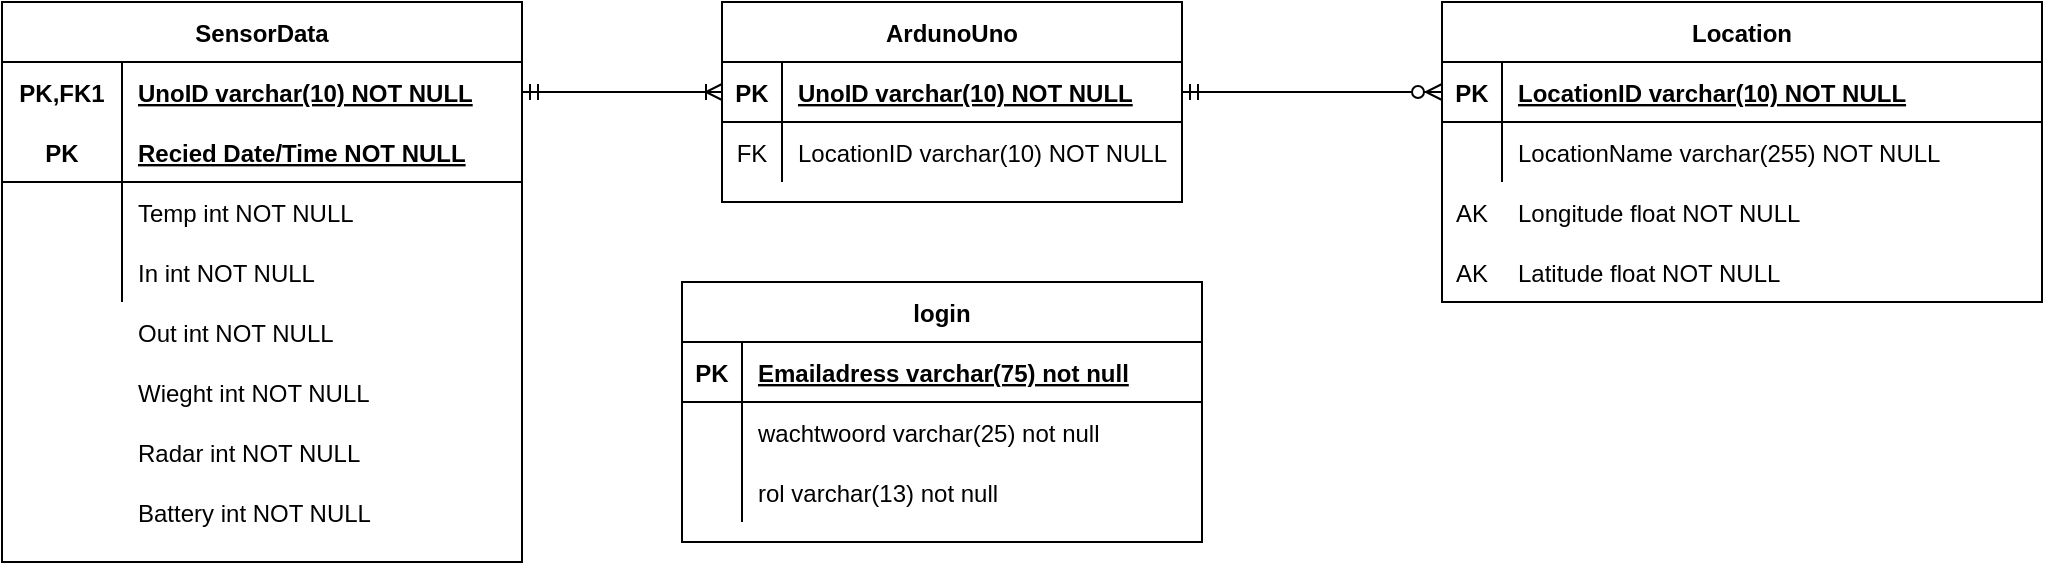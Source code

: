 <mxfile version="13.9.9" type="device"><diagram id="R2lEEEUBdFMjLlhIrx00" name="Page-1"><mxGraphModel dx="1086" dy="846" grid="1" gridSize="10" guides="1" tooltips="1" connect="1" arrows="1" fold="1" page="1" pageScale="1" pageWidth="850" pageHeight="1100" math="0" shadow="0" extFonts="Permanent Marker^https://fonts.googleapis.com/css?family=Permanent+Marker"><root><mxCell id="0"/><mxCell id="1" parent="0"/><mxCell id="QNJICIcsSZlCuw2i46Gy-40" value="Location" style="shape=table;startSize=30;container=1;collapsible=1;childLayout=tableLayout;fixedRows=1;rowLines=0;fontStyle=1;align=center;resizeLast=1;" parent="1" vertex="1"><mxGeometry x="850" y="300" width="300" height="150" as="geometry"/></mxCell><mxCell id="QNJICIcsSZlCuw2i46Gy-41" value="" style="shape=partialRectangle;collapsible=0;dropTarget=0;pointerEvents=0;fillColor=none;top=0;left=0;bottom=1;right=0;points=[[0,0.5],[1,0.5]];portConstraint=eastwest;" parent="QNJICIcsSZlCuw2i46Gy-40" vertex="1"><mxGeometry y="30" width="300" height="30" as="geometry"/></mxCell><mxCell id="QNJICIcsSZlCuw2i46Gy-42" value="PK" style="shape=partialRectangle;connectable=0;fillColor=none;top=0;left=0;bottom=0;right=0;fontStyle=1;overflow=hidden;" parent="QNJICIcsSZlCuw2i46Gy-41" vertex="1"><mxGeometry width="30" height="30" as="geometry"/></mxCell><mxCell id="QNJICIcsSZlCuw2i46Gy-43" value="LocationID varchar(10) NOT NULL" style="shape=partialRectangle;connectable=0;fillColor=none;top=0;left=0;bottom=0;right=0;align=left;spacingLeft=6;fontStyle=5;overflow=hidden;" parent="QNJICIcsSZlCuw2i46Gy-41" vertex="1"><mxGeometry x="30" width="270" height="30" as="geometry"/></mxCell><mxCell id="QNJICIcsSZlCuw2i46Gy-44" value="" style="shape=partialRectangle;collapsible=0;dropTarget=0;pointerEvents=0;fillColor=none;top=0;left=0;bottom=0;right=0;points=[[0,0.5],[1,0.5]];portConstraint=eastwest;" parent="QNJICIcsSZlCuw2i46Gy-40" vertex="1"><mxGeometry y="60" width="300" height="30" as="geometry"/></mxCell><mxCell id="QNJICIcsSZlCuw2i46Gy-45" value="" style="shape=partialRectangle;connectable=0;fillColor=none;top=0;left=0;bottom=0;right=0;editable=1;overflow=hidden;" parent="QNJICIcsSZlCuw2i46Gy-44" vertex="1"><mxGeometry width="30" height="30" as="geometry"/></mxCell><mxCell id="QNJICIcsSZlCuw2i46Gy-46" value="LocationName varchar(255) NOT NULL" style="shape=partialRectangle;connectable=0;fillColor=none;top=0;left=0;bottom=0;right=0;align=left;spacingLeft=6;overflow=hidden;" parent="QNJICIcsSZlCuw2i46Gy-44" vertex="1"><mxGeometry x="30" width="270" height="30" as="geometry"/></mxCell><mxCell id="QNJICIcsSZlCuw2i46Gy-69" value="" style="shape=partialRectangle;collapsible=0;dropTarget=0;pointerEvents=0;fillColor=none;top=0;left=0;bottom=0;right=0;points=[[0,0.5],[1,0.5]];portConstraint=eastwest;" parent="1" vertex="1"><mxGeometry x="850" y="390" width="300" height="30" as="geometry"/></mxCell><mxCell id="QNJICIcsSZlCuw2i46Gy-70" value="AK" style="shape=partialRectangle;connectable=0;fillColor=none;top=0;left=0;bottom=0;right=0;editable=1;overflow=hidden;" parent="QNJICIcsSZlCuw2i46Gy-69" vertex="1"><mxGeometry width="30" height="30" as="geometry"/></mxCell><mxCell id="QNJICIcsSZlCuw2i46Gy-71" value="Longitude float NOT NULL" style="shape=partialRectangle;connectable=0;fillColor=none;top=0;left=0;bottom=0;right=0;align=left;spacingLeft=6;overflow=hidden;" parent="QNJICIcsSZlCuw2i46Gy-69" vertex="1"><mxGeometry x="30" width="270" height="30" as="geometry"/></mxCell><mxCell id="QNJICIcsSZlCuw2i46Gy-72" value="" style="shape=partialRectangle;collapsible=0;dropTarget=0;pointerEvents=0;fillColor=none;top=0;left=0;bottom=0;right=0;points=[[0,0.5],[1,0.5]];portConstraint=eastwest;" parent="1" vertex="1"><mxGeometry x="850" y="420" width="300" height="30" as="geometry"/></mxCell><mxCell id="QNJICIcsSZlCuw2i46Gy-73" value="AK" style="shape=partialRectangle;connectable=0;fillColor=none;top=0;left=0;bottom=0;right=0;editable=1;overflow=hidden;" parent="QNJICIcsSZlCuw2i46Gy-72" vertex="1"><mxGeometry width="30" height="30" as="geometry"/></mxCell><mxCell id="QNJICIcsSZlCuw2i46Gy-74" value="Latitude float NOT NULL" style="shape=partialRectangle;connectable=0;fillColor=none;top=0;left=0;bottom=0;right=0;align=left;spacingLeft=6;overflow=hidden;" parent="QNJICIcsSZlCuw2i46Gy-72" vertex="1"><mxGeometry x="30" width="270" height="30" as="geometry"/></mxCell><mxCell id="QNJICIcsSZlCuw2i46Gy-88" value="" style="edgeStyle=entityRelationEdgeStyle;fontSize=12;html=1;endArrow=ERzeroToMany;startArrow=ERmandOne;exitX=1;exitY=0.5;exitDx=0;exitDy=0;entryX=0;entryY=0.5;entryDx=0;entryDy=0;" parent="1" source="HGJVBvUmYrypK-KUxvil-6" target="QNJICIcsSZlCuw2i46Gy-41" edge="1"><mxGeometry width="100" height="100" relative="1" as="geometry"><mxPoint x="470" y="690" as="sourcePoint"/><mxPoint x="570" y="590" as="targetPoint"/></mxGeometry></mxCell><mxCell id="HGJVBvUmYrypK-KUxvil-5" value="ArdunoUno" style="shape=table;startSize=30;container=1;collapsible=1;childLayout=tableLayout;fixedRows=1;rowLines=0;fontStyle=1;align=center;resizeLast=1;" parent="1" vertex="1"><mxGeometry x="490" y="300" width="230" height="100" as="geometry"/></mxCell><mxCell id="HGJVBvUmYrypK-KUxvil-6" value="" style="shape=partialRectangle;collapsible=0;dropTarget=0;pointerEvents=0;fillColor=none;top=0;left=0;bottom=1;right=0;points=[[0,0.5],[1,0.5]];portConstraint=eastwest;" parent="HGJVBvUmYrypK-KUxvil-5" vertex="1"><mxGeometry y="30" width="230" height="30" as="geometry"/></mxCell><mxCell id="HGJVBvUmYrypK-KUxvil-7" value="PK" style="shape=partialRectangle;connectable=0;fillColor=none;top=0;left=0;bottom=0;right=0;fontStyle=1;overflow=hidden;" parent="HGJVBvUmYrypK-KUxvil-6" vertex="1"><mxGeometry width="30" height="30" as="geometry"/></mxCell><mxCell id="HGJVBvUmYrypK-KUxvil-8" value="UnoID varchar(10) NOT NULL" style="shape=partialRectangle;connectable=0;fillColor=none;top=0;left=0;bottom=0;right=0;align=left;spacingLeft=6;fontStyle=5;overflow=hidden;" parent="HGJVBvUmYrypK-KUxvil-6" vertex="1"><mxGeometry x="30" width="200" height="30" as="geometry"/></mxCell><mxCell id="HGJVBvUmYrypK-KUxvil-9" value="" style="shape=partialRectangle;collapsible=0;dropTarget=0;pointerEvents=0;fillColor=none;top=0;left=0;bottom=0;right=0;points=[[0,0.5],[1,0.5]];portConstraint=eastwest;" parent="HGJVBvUmYrypK-KUxvil-5" vertex="1"><mxGeometry y="60" width="230" height="30" as="geometry"/></mxCell><mxCell id="HGJVBvUmYrypK-KUxvil-10" value="FK" style="shape=partialRectangle;connectable=0;fillColor=none;top=0;left=0;bottom=0;right=0;editable=1;overflow=hidden;" parent="HGJVBvUmYrypK-KUxvil-9" vertex="1"><mxGeometry width="30" height="30" as="geometry"/></mxCell><mxCell id="HGJVBvUmYrypK-KUxvil-11" value="LocationID varchar(10) NOT NULL" style="shape=partialRectangle;connectable=0;fillColor=none;top=0;left=0;bottom=0;right=0;align=left;spacingLeft=6;overflow=hidden;" parent="HGJVBvUmYrypK-KUxvil-9" vertex="1"><mxGeometry x="30" width="200" height="30" as="geometry"/></mxCell><mxCell id="HGJVBvUmYrypK-KUxvil-18" value="" style="edgeStyle=entityRelationEdgeStyle;fontSize=12;html=1;endArrow=ERoneToMany;startArrow=ERmandOne;entryX=0;entryY=0.5;entryDx=0;entryDy=0;exitX=1;exitY=0.5;exitDx=0;exitDy=0;" parent="1" target="HGJVBvUmYrypK-KUxvil-6" edge="1"><mxGeometry width="100" height="100" relative="1" as="geometry"><mxPoint x="390" y="345" as="sourcePoint"/><mxPoint x="440" y="500" as="targetPoint"/></mxGeometry></mxCell><mxCell id="vSjhTmeqdkfMJybBVwLT-1" value="SensorData" style="shape=table;startSize=30;container=1;collapsible=1;childLayout=tableLayout;fixedRows=1;rowLines=0;fontStyle=1;align=center;resizeLast=1;" parent="1" vertex="1"><mxGeometry x="130" y="300" width="260" height="280" as="geometry"/></mxCell><mxCell id="vSjhTmeqdkfMJybBVwLT-2" value="" style="shape=partialRectangle;collapsible=0;dropTarget=0;pointerEvents=0;fillColor=none;top=0;left=0;bottom=0;right=0;points=[[0,0.5],[1,0.5]];portConstraint=eastwest;" parent="vSjhTmeqdkfMJybBVwLT-1" vertex="1"><mxGeometry y="30" width="260" height="30" as="geometry"/></mxCell><mxCell id="vSjhTmeqdkfMJybBVwLT-3" value="PK,FK1" style="shape=partialRectangle;connectable=0;fillColor=none;top=0;left=0;bottom=0;right=0;fontStyle=1;overflow=hidden;" parent="vSjhTmeqdkfMJybBVwLT-2" vertex="1"><mxGeometry width="60" height="30" as="geometry"/></mxCell><mxCell id="vSjhTmeqdkfMJybBVwLT-4" value="UnoID varchar(10) NOT NULL" style="shape=partialRectangle;connectable=0;fillColor=none;top=0;left=0;bottom=0;right=0;align=left;spacingLeft=6;fontStyle=5;overflow=hidden;" parent="vSjhTmeqdkfMJybBVwLT-2" vertex="1"><mxGeometry x="60" width="200" height="30" as="geometry"/></mxCell><mxCell id="vSjhTmeqdkfMJybBVwLT-5" value="" style="shape=partialRectangle;collapsible=0;dropTarget=0;pointerEvents=0;fillColor=none;top=0;left=0;bottom=1;right=0;points=[[0,0.5],[1,0.5]];portConstraint=eastwest;" parent="vSjhTmeqdkfMJybBVwLT-1" vertex="1"><mxGeometry y="60" width="260" height="30" as="geometry"/></mxCell><mxCell id="vSjhTmeqdkfMJybBVwLT-6" value="PK" style="shape=partialRectangle;connectable=0;fillColor=none;top=0;left=0;bottom=0;right=0;fontStyle=1;overflow=hidden;" parent="vSjhTmeqdkfMJybBVwLT-5" vertex="1"><mxGeometry width="60" height="30" as="geometry"/></mxCell><mxCell id="vSjhTmeqdkfMJybBVwLT-7" value="Recied Date/Time NOT NULL" style="shape=partialRectangle;connectable=0;fillColor=none;top=0;left=0;bottom=0;right=0;align=left;spacingLeft=6;fontStyle=5;overflow=hidden;" parent="vSjhTmeqdkfMJybBVwLT-5" vertex="1"><mxGeometry x="60" width="200" height="30" as="geometry"/></mxCell><mxCell id="vSjhTmeqdkfMJybBVwLT-8" value="" style="shape=partialRectangle;collapsible=0;dropTarget=0;pointerEvents=0;fillColor=none;top=0;left=0;bottom=0;right=0;points=[[0,0.5],[1,0.5]];portConstraint=eastwest;" parent="vSjhTmeqdkfMJybBVwLT-1" vertex="1"><mxGeometry y="90" width="260" height="30" as="geometry"/></mxCell><mxCell id="vSjhTmeqdkfMJybBVwLT-9" value="" style="shape=partialRectangle;connectable=0;fillColor=none;top=0;left=0;bottom=0;right=0;editable=1;overflow=hidden;" parent="vSjhTmeqdkfMJybBVwLT-8" vertex="1"><mxGeometry width="60" height="30" as="geometry"/></mxCell><mxCell id="vSjhTmeqdkfMJybBVwLT-10" value="Temp int NOT NULL" style="shape=partialRectangle;connectable=0;fillColor=none;top=0;left=0;bottom=0;right=0;align=left;spacingLeft=6;overflow=hidden;" parent="vSjhTmeqdkfMJybBVwLT-8" vertex="1"><mxGeometry x="60" width="200" height="30" as="geometry"/></mxCell><mxCell id="vSjhTmeqdkfMJybBVwLT-11" value="" style="shape=partialRectangle;collapsible=0;dropTarget=0;pointerEvents=0;fillColor=none;top=0;left=0;bottom=0;right=0;points=[[0,0.5],[1,0.5]];portConstraint=eastwest;" parent="vSjhTmeqdkfMJybBVwLT-1" vertex="1"><mxGeometry y="120" width="260" height="30" as="geometry"/></mxCell><mxCell id="vSjhTmeqdkfMJybBVwLT-12" value="" style="shape=partialRectangle;connectable=0;fillColor=none;top=0;left=0;bottom=0;right=0;editable=1;overflow=hidden;" parent="vSjhTmeqdkfMJybBVwLT-11" vertex="1"><mxGeometry width="60" height="30" as="geometry"/></mxCell><mxCell id="vSjhTmeqdkfMJybBVwLT-13" value="In int NOT NULL" style="shape=partialRectangle;connectable=0;fillColor=none;top=0;left=0;bottom=0;right=0;align=left;spacingLeft=6;overflow=hidden;" parent="vSjhTmeqdkfMJybBVwLT-11" vertex="1"><mxGeometry x="60" width="200" height="30" as="geometry"/></mxCell><mxCell id="vSjhTmeqdkfMJybBVwLT-14" value="" style="shape=partialRectangle;collapsible=0;dropTarget=0;pointerEvents=0;fillColor=none;top=0;left=0;bottom=0;right=0;points=[[0,0.5],[1,0.5]];portConstraint=eastwest;" parent="1" vertex="1"><mxGeometry x="160" y="450" width="240" height="30" as="geometry"/></mxCell><mxCell id="vSjhTmeqdkfMJybBVwLT-15" value="" style="shape=partialRectangle;connectable=0;fillColor=none;top=0;left=0;bottom=0;right=0;editable=1;overflow=hidden;" parent="vSjhTmeqdkfMJybBVwLT-14" vertex="1"><mxGeometry width="30" height="30" as="geometry"/></mxCell><mxCell id="vSjhTmeqdkfMJybBVwLT-16" value="Out int NOT NULL" style="shape=partialRectangle;connectable=0;fillColor=none;top=0;left=0;bottom=0;right=0;align=left;spacingLeft=6;overflow=hidden;" parent="vSjhTmeqdkfMJybBVwLT-14" vertex="1"><mxGeometry x="30" width="210" height="30" as="geometry"/></mxCell><mxCell id="vSjhTmeqdkfMJybBVwLT-17" value="" style="shape=partialRectangle;collapsible=0;dropTarget=0;pointerEvents=0;fillColor=none;top=0;left=0;bottom=0;right=0;points=[[0,0.5],[1,0.5]];portConstraint=eastwest;" parent="1" vertex="1"><mxGeometry x="130" y="480" width="270" height="30" as="geometry"/></mxCell><mxCell id="vSjhTmeqdkfMJybBVwLT-18" value="" style="shape=partialRectangle;connectable=0;fillColor=none;top=0;left=0;bottom=0;right=0;editable=1;overflow=hidden;" parent="vSjhTmeqdkfMJybBVwLT-17" vertex="1"><mxGeometry width="60" height="30" as="geometry"/></mxCell><mxCell id="vSjhTmeqdkfMJybBVwLT-19" value="Wieght int NOT NULL" style="shape=partialRectangle;connectable=0;fillColor=none;top=0;left=0;bottom=0;right=0;align=left;spacingLeft=6;overflow=hidden;" parent="vSjhTmeqdkfMJybBVwLT-17" vertex="1"><mxGeometry x="60" width="210" height="30" as="geometry"/></mxCell><mxCell id="vSjhTmeqdkfMJybBVwLT-20" value="Radar int NOT NULL" style="shape=partialRectangle;connectable=0;fillColor=none;top=0;left=0;bottom=0;right=0;align=left;spacingLeft=6;overflow=hidden;" parent="1" vertex="1"><mxGeometry x="190" y="510" width="210" height="30" as="geometry"/></mxCell><mxCell id="vSjhTmeqdkfMJybBVwLT-21" value="" style="shape=partialRectangle;collapsible=0;dropTarget=0;pointerEvents=0;fillColor=none;top=0;left=0;bottom=0;right=0;points=[[0,0.5],[1,0.5]];portConstraint=eastwest;" parent="1" vertex="1"><mxGeometry x="130" y="540" width="270" height="30" as="geometry"/></mxCell><mxCell id="vSjhTmeqdkfMJybBVwLT-22" value="" style="shape=partialRectangle;connectable=0;fillColor=none;top=0;left=0;bottom=0;right=0;editable=1;overflow=hidden;" parent="vSjhTmeqdkfMJybBVwLT-21" vertex="1"><mxGeometry width="60" height="30" as="geometry"/></mxCell><mxCell id="vSjhTmeqdkfMJybBVwLT-23" value="Battery int NOT NULL" style="shape=partialRectangle;connectable=0;fillColor=none;top=0;left=0;bottom=0;right=0;align=left;spacingLeft=6;overflow=hidden;" parent="vSjhTmeqdkfMJybBVwLT-21" vertex="1"><mxGeometry x="60" width="210" height="30" as="geometry"/></mxCell><mxCell id="ZbnzAStoq5X_aSH0u8WF-1" value="login" style="shape=table;startSize=30;container=1;collapsible=1;childLayout=tableLayout;fixedRows=1;rowLines=0;fontStyle=1;align=center;resizeLast=1;" vertex="1" parent="1"><mxGeometry x="470" y="440" width="260" height="130" as="geometry"/></mxCell><mxCell id="ZbnzAStoq5X_aSH0u8WF-2" value="" style="shape=partialRectangle;collapsible=0;dropTarget=0;pointerEvents=0;fillColor=none;top=0;left=0;bottom=1;right=0;points=[[0,0.5],[1,0.5]];portConstraint=eastwest;" vertex="1" parent="ZbnzAStoq5X_aSH0u8WF-1"><mxGeometry y="30" width="260" height="30" as="geometry"/></mxCell><mxCell id="ZbnzAStoq5X_aSH0u8WF-3" value="PK" style="shape=partialRectangle;connectable=0;fillColor=none;top=0;left=0;bottom=0;right=0;fontStyle=1;overflow=hidden;" vertex="1" parent="ZbnzAStoq5X_aSH0u8WF-2"><mxGeometry width="30" height="30" as="geometry"/></mxCell><mxCell id="ZbnzAStoq5X_aSH0u8WF-4" value="Emailadress varchar(75) not null" style="shape=partialRectangle;connectable=0;fillColor=none;top=0;left=0;bottom=0;right=0;align=left;spacingLeft=6;fontStyle=5;overflow=hidden;" vertex="1" parent="ZbnzAStoq5X_aSH0u8WF-2"><mxGeometry x="30" width="230" height="30" as="geometry"/></mxCell><mxCell id="ZbnzAStoq5X_aSH0u8WF-5" value="" style="shape=partialRectangle;collapsible=0;dropTarget=0;pointerEvents=0;fillColor=none;top=0;left=0;bottom=0;right=0;points=[[0,0.5],[1,0.5]];portConstraint=eastwest;" vertex="1" parent="ZbnzAStoq5X_aSH0u8WF-1"><mxGeometry y="60" width="260" height="30" as="geometry"/></mxCell><mxCell id="ZbnzAStoq5X_aSH0u8WF-6" value="" style="shape=partialRectangle;connectable=0;fillColor=none;top=0;left=0;bottom=0;right=0;editable=1;overflow=hidden;" vertex="1" parent="ZbnzAStoq5X_aSH0u8WF-5"><mxGeometry width="30" height="30" as="geometry"/></mxCell><mxCell id="ZbnzAStoq5X_aSH0u8WF-7" value="wachtwoord varchar(25) not null" style="shape=partialRectangle;connectable=0;fillColor=none;top=0;left=0;bottom=0;right=0;align=left;spacingLeft=6;overflow=hidden;" vertex="1" parent="ZbnzAStoq5X_aSH0u8WF-5"><mxGeometry x="30" width="230" height="30" as="geometry"/></mxCell><mxCell id="ZbnzAStoq5X_aSH0u8WF-8" value="" style="shape=partialRectangle;collapsible=0;dropTarget=0;pointerEvents=0;fillColor=none;top=0;left=0;bottom=0;right=0;points=[[0,0.5],[1,0.5]];portConstraint=eastwest;" vertex="1" parent="ZbnzAStoq5X_aSH0u8WF-1"><mxGeometry y="90" width="260" height="30" as="geometry"/></mxCell><mxCell id="ZbnzAStoq5X_aSH0u8WF-9" value="" style="shape=partialRectangle;connectable=0;fillColor=none;top=0;left=0;bottom=0;right=0;editable=1;overflow=hidden;" vertex="1" parent="ZbnzAStoq5X_aSH0u8WF-8"><mxGeometry width="30" height="30" as="geometry"/></mxCell><mxCell id="ZbnzAStoq5X_aSH0u8WF-10" value="rol varchar(13) not null" style="shape=partialRectangle;connectable=0;fillColor=none;top=0;left=0;bottom=0;right=0;align=left;spacingLeft=6;overflow=hidden;" vertex="1" parent="ZbnzAStoq5X_aSH0u8WF-8"><mxGeometry x="30" width="230" height="30" as="geometry"/></mxCell></root></mxGraphModel></diagram></mxfile>